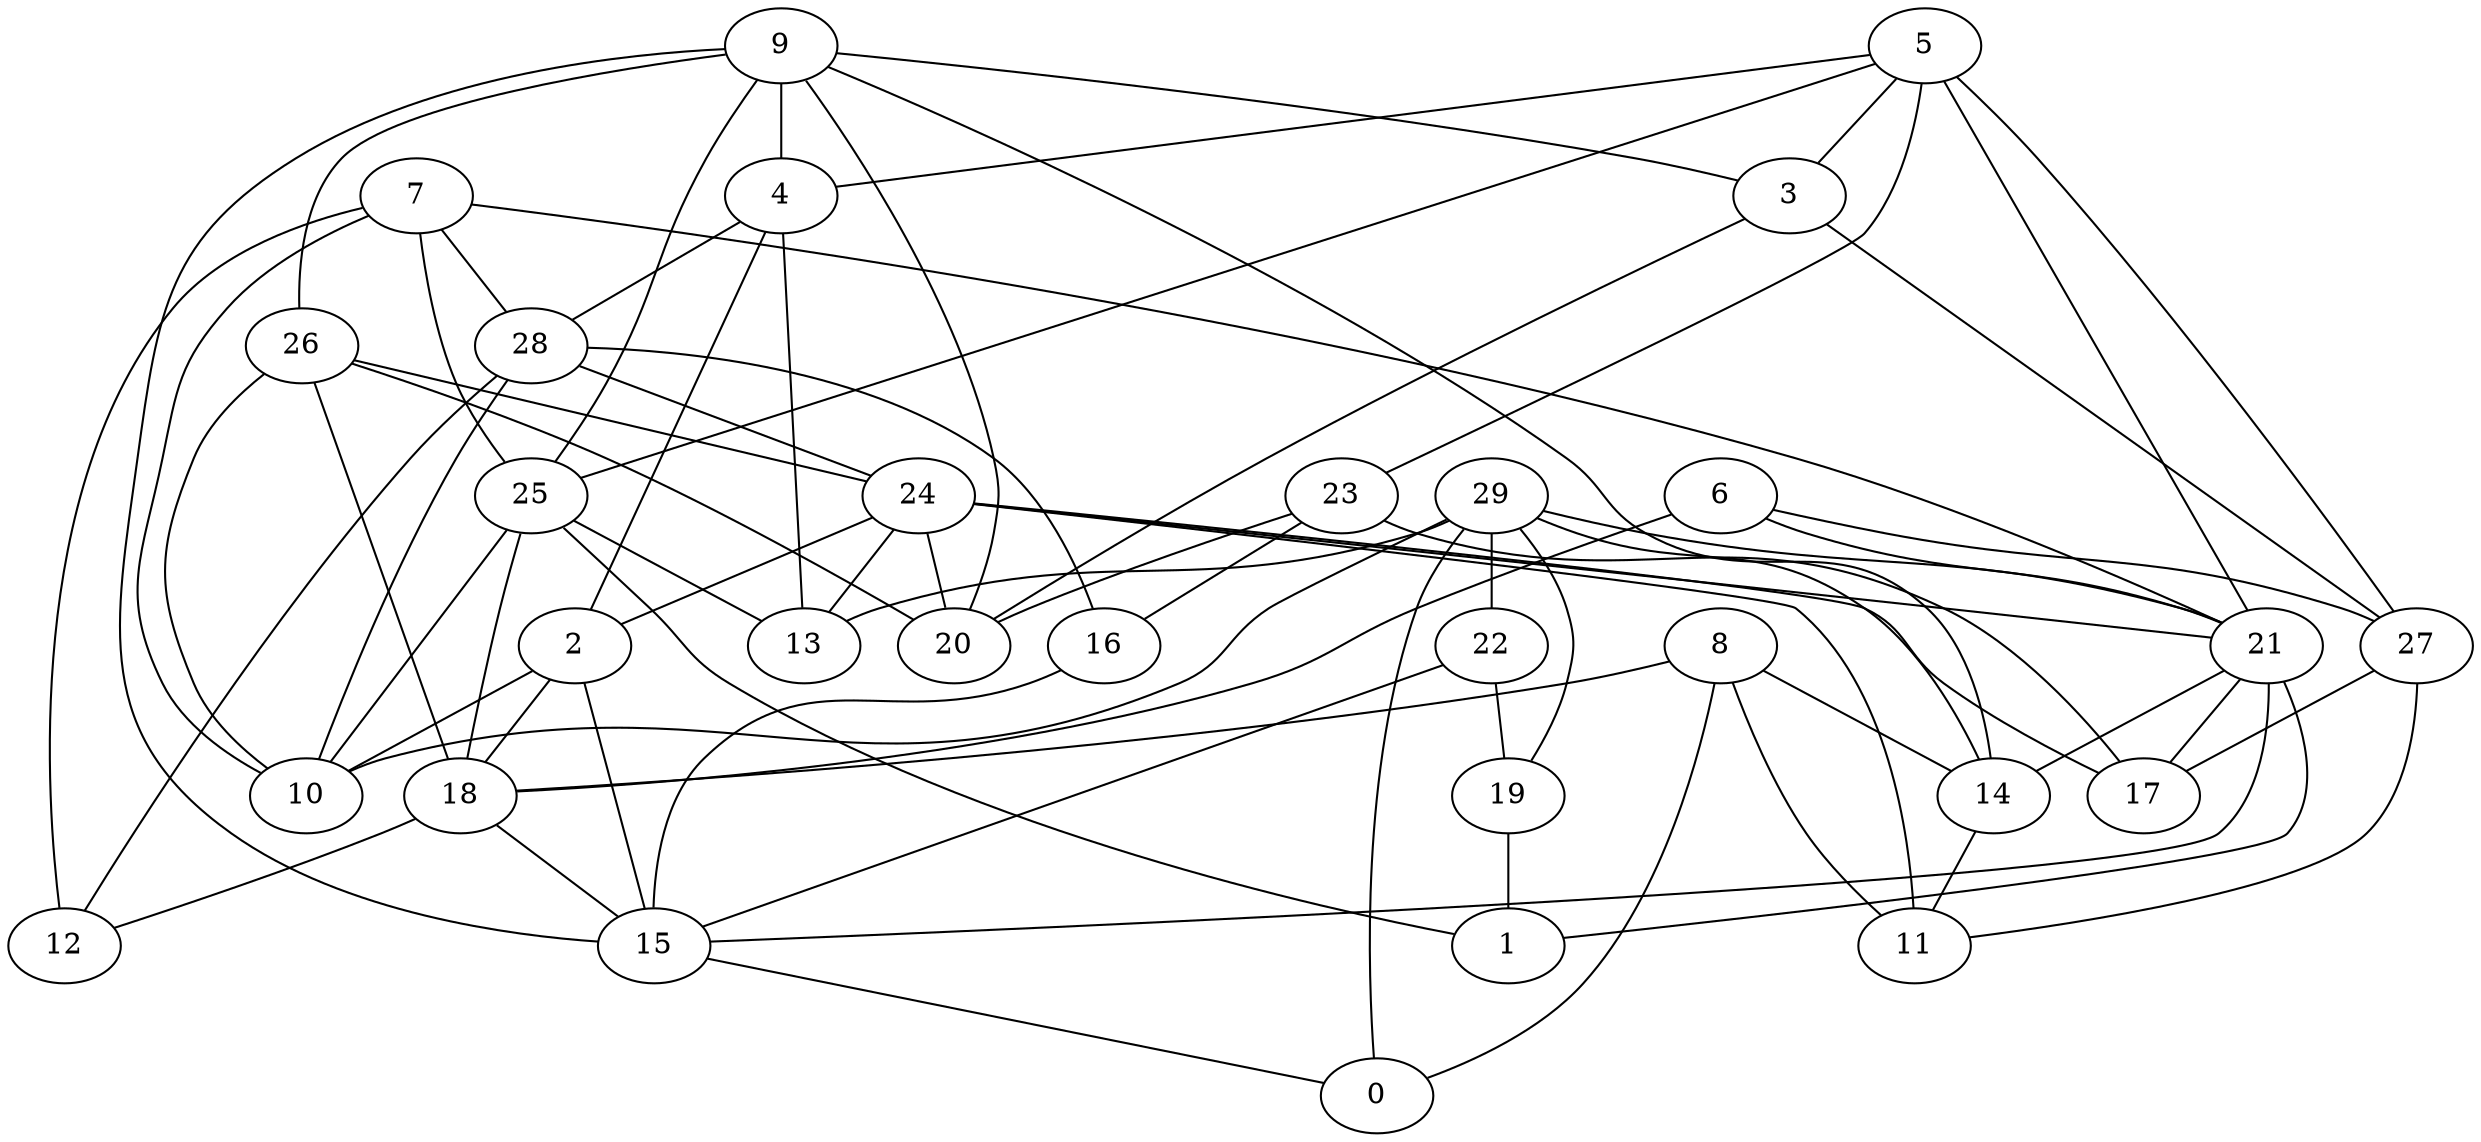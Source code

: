 digraph GG_graph {

subgraph G_graph {
edge [color = black]
"24" -> "20" [dir = none]
"24" -> "13" [dir = none]
"24" -> "17" [dir = none]
"24" -> "11" [dir = none]
"24" -> "21" [dir = none]
"22" -> "19" [dir = none]
"22" -> "15" [dir = none]
"9" -> "4" [dir = none]
"9" -> "25" [dir = none]
"9" -> "3" [dir = none]
"9" -> "15" [dir = none]
"9" -> "20" [dir = none]
"15" -> "0" [dir = none]
"29" -> "14" [dir = none]
"29" -> "21" [dir = none]
"29" -> "19" [dir = none]
"29" -> "0" [dir = none]
"29" -> "22" [dir = none]
"6" -> "21" [dir = none]
"6" -> "27" [dir = none]
"3" -> "20" [dir = none]
"3" -> "27" [dir = none]
"16" -> "15" [dir = none]
"5" -> "23" [dir = none]
"5" -> "25" [dir = none]
"5" -> "4" [dir = none]
"4" -> "2" [dir = none]
"4" -> "13" [dir = none]
"27" -> "17" [dir = none]
"27" -> "11" [dir = none]
"28" -> "10" [dir = none]
"28" -> "24" [dir = none]
"28" -> "12" [dir = none]
"28" -> "16" [dir = none]
"7" -> "12" [dir = none]
"7" -> "10" [dir = none]
"7" -> "21" [dir = none]
"7" -> "28" [dir = none]
"7" -> "25" [dir = none]
"18" -> "15" [dir = none]
"25" -> "10" [dir = none]
"25" -> "13" [dir = none]
"25" -> "1" [dir = none]
"25" -> "18" [dir = none]
"2" -> "18" [dir = none]
"2" -> "10" [dir = none]
"21" -> "1" [dir = none]
"21" -> "17" [dir = none]
"21" -> "15" [dir = none]
"21" -> "14" [dir = none]
"23" -> "16" [dir = none]
"23" -> "20" [dir = none]
"26" -> "18" [dir = none]
"26" -> "10" [dir = none]
"26" -> "24" [dir = none]
"14" -> "11" [dir = none]
"8" -> "11" [dir = none]
"8" -> "14" [dir = none]
"29" -> "10" [dir = none]
"9" -> "26" [dir = none]
"2" -> "15" [dir = none]
"26" -> "20" [dir = none]
"4" -> "28" [dir = none]
"8" -> "18" [dir = none]
"5" -> "27" [dir = none]
"29" -> "13" [dir = none]
"24" -> "2" [dir = none]
"19" -> "1" [dir = none]
"18" -> "12" [dir = none]
"5" -> "21" [dir = none]
"23" -> "17" [dir = none]
"9" -> "14" [dir = none]
"8" -> "0" [dir = none]
"5" -> "3" [dir = none]
"6" -> "18" [dir = none]
}

}
